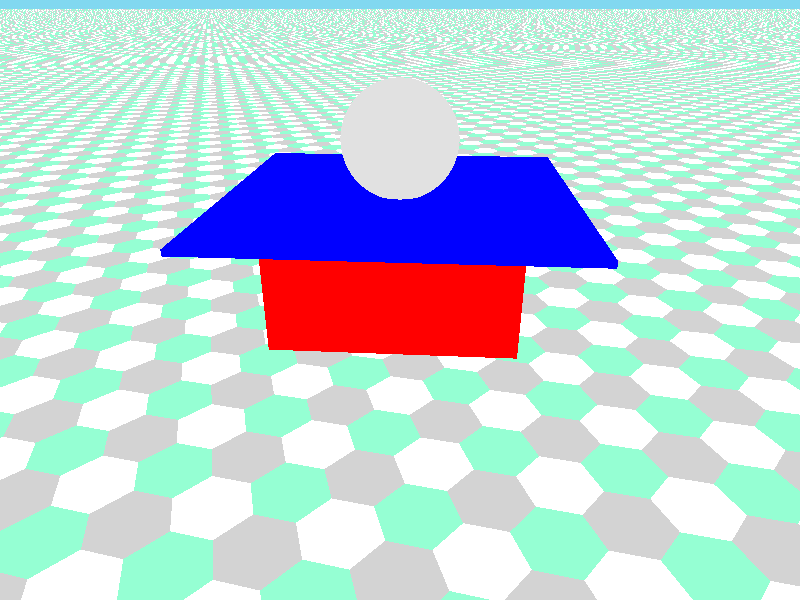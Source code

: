 #include "colors.inc"

#declare RedTable = texture{
	pigment{color Red}
	finish{
		ambient 0.1
	    	diffuse 0.8
		reflection{0.2}	
	}	
}; 

// définition de la couleur de fond
background { color SummerSky }

// positionnement de la caméra
camera {
  	location <5, 10, -20>
  	look_at <0, 0,0>
}

// définition d'une source
light_source {
  	<12, 14, -3>
 	color White
}

// TABLE
union {
	box{
		<-4, 0, -4>,
		<4, 4, 4>
		texture{RedTable}
		rotate<0,-10,0>	
	}

	box{
		<-6, 4, -6>,
		<6, 4.2, 6>
		texture {pigment{Blue transmit .5 filter .6}
			finish{
			    	ambient 0.1
			    	diffuse 0.8
				reflection{0.32}
			}
		}
		rotate<0,-10,0>		
	}
}

// BALL
sphere{
	<0, 6, 0>, 2
	texture { 
		pigment { color Grey }
		finish{
		    	ambient 0.1
		    	diffuse 0.8
			specular 0.8
			metallic 
			reflection{0.32}
		}
	}
}


// GROUND
plane{
	<0,1,0>,0
	texture {
		pigment {hexagon color rgb<77, 255, 166>/255 color White color rgb<166, 166, 166>/255 scale 1}	
	}
}
